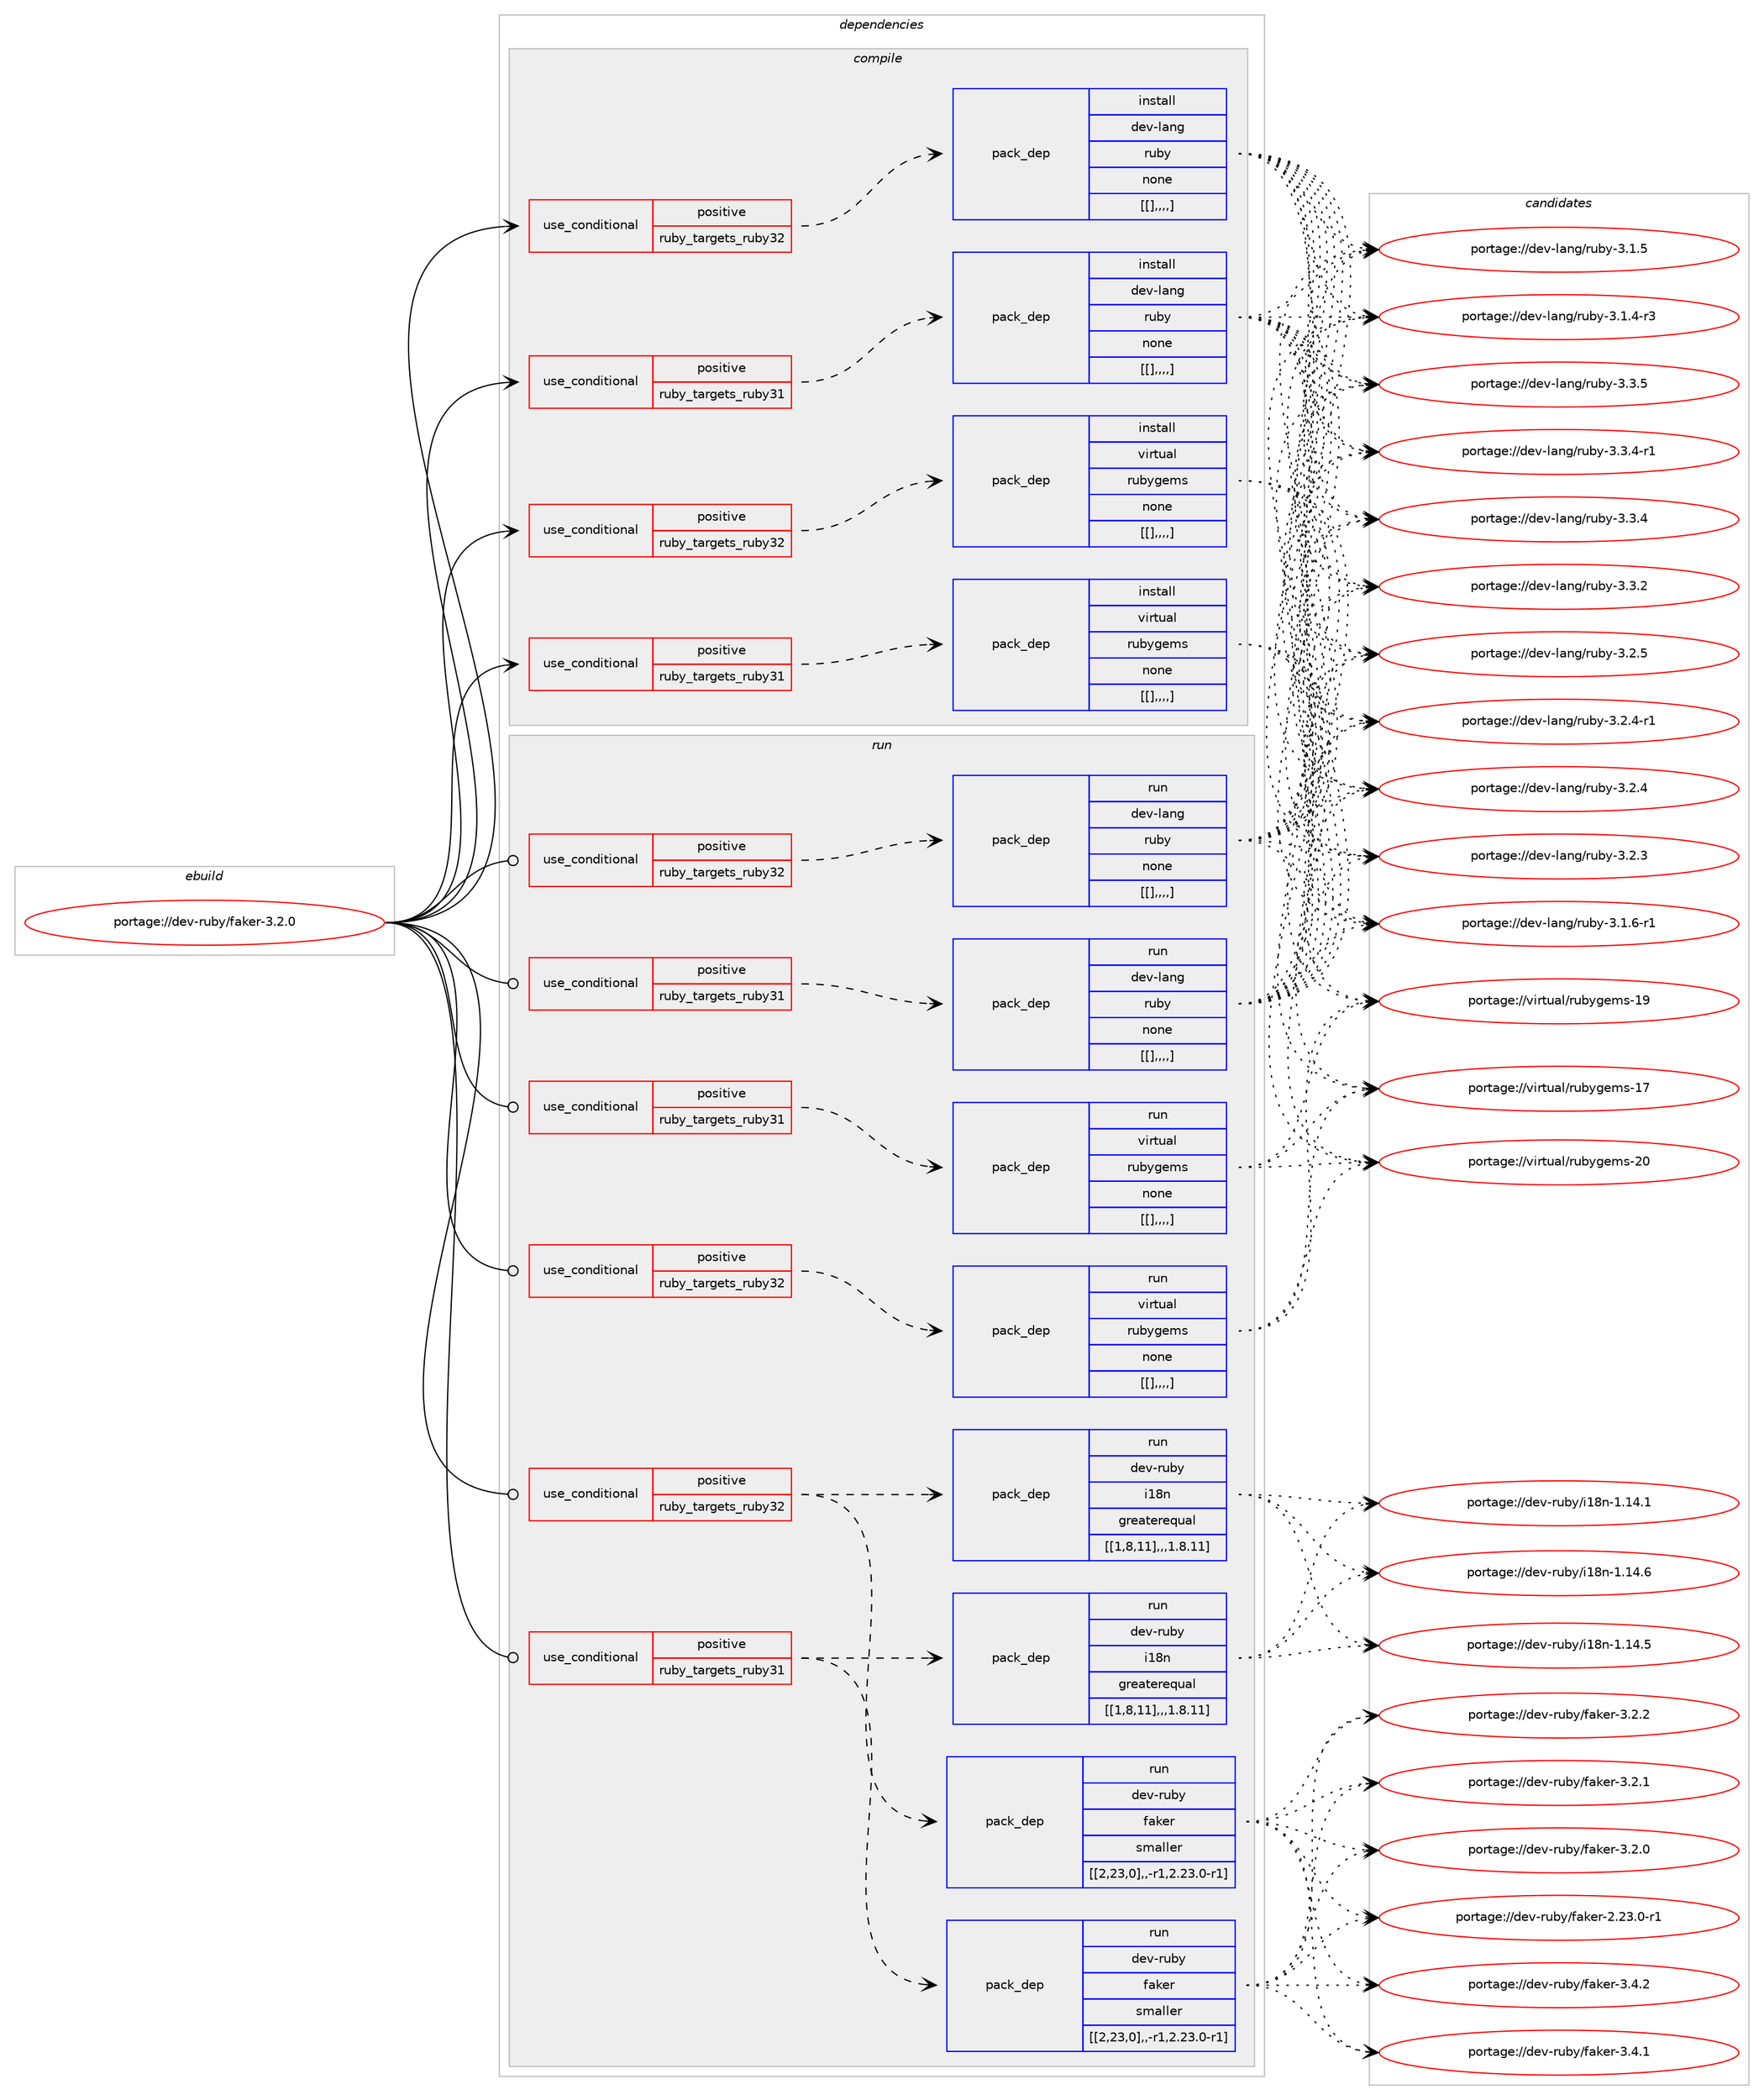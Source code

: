 digraph prolog {

# *************
# Graph options
# *************

newrank=true;
concentrate=true;
compound=true;
graph [rankdir=LR,fontname=Helvetica,fontsize=10,ranksep=1.5];#, ranksep=2.5, nodesep=0.2];
edge  [arrowhead=vee];
node  [fontname=Helvetica,fontsize=10];

# **********
# The ebuild
# **********

subgraph cluster_leftcol {
color=gray;
label=<<i>ebuild</i>>;
id [label="portage://dev-ruby/faker-3.2.0", color=red, width=4, href="../dev-ruby/faker-3.2.0.svg"];
}

# ****************
# The dependencies
# ****************

subgraph cluster_midcol {
color=gray;
label=<<i>dependencies</i>>;
subgraph cluster_compile {
fillcolor="#eeeeee";
style=filled;
label=<<i>compile</i>>;
subgraph cond49448 {
dependency187062 [label=<<TABLE BORDER="0" CELLBORDER="1" CELLSPACING="0" CELLPADDING="4"><TR><TD ROWSPAN="3" CELLPADDING="10">use_conditional</TD></TR><TR><TD>positive</TD></TR><TR><TD>ruby_targets_ruby31</TD></TR></TABLE>>, shape=none, color=red];
subgraph pack136310 {
dependency187063 [label=<<TABLE BORDER="0" CELLBORDER="1" CELLSPACING="0" CELLPADDING="4" WIDTH="220"><TR><TD ROWSPAN="6" CELLPADDING="30">pack_dep</TD></TR><TR><TD WIDTH="110">install</TD></TR><TR><TD>dev-lang</TD></TR><TR><TD>ruby</TD></TR><TR><TD>none</TD></TR><TR><TD>[[],,,,]</TD></TR></TABLE>>, shape=none, color=blue];
}
dependency187062:e -> dependency187063:w [weight=20,style="dashed",arrowhead="vee"];
}
id:e -> dependency187062:w [weight=20,style="solid",arrowhead="vee"];
subgraph cond49449 {
dependency187064 [label=<<TABLE BORDER="0" CELLBORDER="1" CELLSPACING="0" CELLPADDING="4"><TR><TD ROWSPAN="3" CELLPADDING="10">use_conditional</TD></TR><TR><TD>positive</TD></TR><TR><TD>ruby_targets_ruby31</TD></TR></TABLE>>, shape=none, color=red];
subgraph pack136311 {
dependency187065 [label=<<TABLE BORDER="0" CELLBORDER="1" CELLSPACING="0" CELLPADDING="4" WIDTH="220"><TR><TD ROWSPAN="6" CELLPADDING="30">pack_dep</TD></TR><TR><TD WIDTH="110">install</TD></TR><TR><TD>virtual</TD></TR><TR><TD>rubygems</TD></TR><TR><TD>none</TD></TR><TR><TD>[[],,,,]</TD></TR></TABLE>>, shape=none, color=blue];
}
dependency187064:e -> dependency187065:w [weight=20,style="dashed",arrowhead="vee"];
}
id:e -> dependency187064:w [weight=20,style="solid",arrowhead="vee"];
subgraph cond49450 {
dependency187066 [label=<<TABLE BORDER="0" CELLBORDER="1" CELLSPACING="0" CELLPADDING="4"><TR><TD ROWSPAN="3" CELLPADDING="10">use_conditional</TD></TR><TR><TD>positive</TD></TR><TR><TD>ruby_targets_ruby32</TD></TR></TABLE>>, shape=none, color=red];
subgraph pack136312 {
dependency187067 [label=<<TABLE BORDER="0" CELLBORDER="1" CELLSPACING="0" CELLPADDING="4" WIDTH="220"><TR><TD ROWSPAN="6" CELLPADDING="30">pack_dep</TD></TR><TR><TD WIDTH="110">install</TD></TR><TR><TD>dev-lang</TD></TR><TR><TD>ruby</TD></TR><TR><TD>none</TD></TR><TR><TD>[[],,,,]</TD></TR></TABLE>>, shape=none, color=blue];
}
dependency187066:e -> dependency187067:w [weight=20,style="dashed",arrowhead="vee"];
}
id:e -> dependency187066:w [weight=20,style="solid",arrowhead="vee"];
subgraph cond49451 {
dependency187068 [label=<<TABLE BORDER="0" CELLBORDER="1" CELLSPACING="0" CELLPADDING="4"><TR><TD ROWSPAN="3" CELLPADDING="10">use_conditional</TD></TR><TR><TD>positive</TD></TR><TR><TD>ruby_targets_ruby32</TD></TR></TABLE>>, shape=none, color=red];
subgraph pack136313 {
dependency187069 [label=<<TABLE BORDER="0" CELLBORDER="1" CELLSPACING="0" CELLPADDING="4" WIDTH="220"><TR><TD ROWSPAN="6" CELLPADDING="30">pack_dep</TD></TR><TR><TD WIDTH="110">install</TD></TR><TR><TD>virtual</TD></TR><TR><TD>rubygems</TD></TR><TR><TD>none</TD></TR><TR><TD>[[],,,,]</TD></TR></TABLE>>, shape=none, color=blue];
}
dependency187068:e -> dependency187069:w [weight=20,style="dashed",arrowhead="vee"];
}
id:e -> dependency187068:w [weight=20,style="solid",arrowhead="vee"];
}
subgraph cluster_compileandrun {
fillcolor="#eeeeee";
style=filled;
label=<<i>compile and run</i>>;
}
subgraph cluster_run {
fillcolor="#eeeeee";
style=filled;
label=<<i>run</i>>;
subgraph cond49452 {
dependency187070 [label=<<TABLE BORDER="0" CELLBORDER="1" CELLSPACING="0" CELLPADDING="4"><TR><TD ROWSPAN="3" CELLPADDING="10">use_conditional</TD></TR><TR><TD>positive</TD></TR><TR><TD>ruby_targets_ruby31</TD></TR></TABLE>>, shape=none, color=red];
subgraph pack136314 {
dependency187071 [label=<<TABLE BORDER="0" CELLBORDER="1" CELLSPACING="0" CELLPADDING="4" WIDTH="220"><TR><TD ROWSPAN="6" CELLPADDING="30">pack_dep</TD></TR><TR><TD WIDTH="110">run</TD></TR><TR><TD>dev-lang</TD></TR><TR><TD>ruby</TD></TR><TR><TD>none</TD></TR><TR><TD>[[],,,,]</TD></TR></TABLE>>, shape=none, color=blue];
}
dependency187070:e -> dependency187071:w [weight=20,style="dashed",arrowhead="vee"];
}
id:e -> dependency187070:w [weight=20,style="solid",arrowhead="odot"];
subgraph cond49453 {
dependency187072 [label=<<TABLE BORDER="0" CELLBORDER="1" CELLSPACING="0" CELLPADDING="4"><TR><TD ROWSPAN="3" CELLPADDING="10">use_conditional</TD></TR><TR><TD>positive</TD></TR><TR><TD>ruby_targets_ruby31</TD></TR></TABLE>>, shape=none, color=red];
subgraph pack136315 {
dependency187073 [label=<<TABLE BORDER="0" CELLBORDER="1" CELLSPACING="0" CELLPADDING="4" WIDTH="220"><TR><TD ROWSPAN="6" CELLPADDING="30">pack_dep</TD></TR><TR><TD WIDTH="110">run</TD></TR><TR><TD>dev-ruby</TD></TR><TR><TD>i18n</TD></TR><TR><TD>greaterequal</TD></TR><TR><TD>[[1,8,11],,,1.8.11]</TD></TR></TABLE>>, shape=none, color=blue];
}
dependency187072:e -> dependency187073:w [weight=20,style="dashed",arrowhead="vee"];
subgraph pack136316 {
dependency187074 [label=<<TABLE BORDER="0" CELLBORDER="1" CELLSPACING="0" CELLPADDING="4" WIDTH="220"><TR><TD ROWSPAN="6" CELLPADDING="30">pack_dep</TD></TR><TR><TD WIDTH="110">run</TD></TR><TR><TD>dev-ruby</TD></TR><TR><TD>faker</TD></TR><TR><TD>smaller</TD></TR><TR><TD>[[2,23,0],,-r1,2.23.0-r1]</TD></TR></TABLE>>, shape=none, color=blue];
}
dependency187072:e -> dependency187074:w [weight=20,style="dashed",arrowhead="vee"];
}
id:e -> dependency187072:w [weight=20,style="solid",arrowhead="odot"];
subgraph cond49454 {
dependency187075 [label=<<TABLE BORDER="0" CELLBORDER="1" CELLSPACING="0" CELLPADDING="4"><TR><TD ROWSPAN="3" CELLPADDING="10">use_conditional</TD></TR><TR><TD>positive</TD></TR><TR><TD>ruby_targets_ruby31</TD></TR></TABLE>>, shape=none, color=red];
subgraph pack136317 {
dependency187076 [label=<<TABLE BORDER="0" CELLBORDER="1" CELLSPACING="0" CELLPADDING="4" WIDTH="220"><TR><TD ROWSPAN="6" CELLPADDING="30">pack_dep</TD></TR><TR><TD WIDTH="110">run</TD></TR><TR><TD>virtual</TD></TR><TR><TD>rubygems</TD></TR><TR><TD>none</TD></TR><TR><TD>[[],,,,]</TD></TR></TABLE>>, shape=none, color=blue];
}
dependency187075:e -> dependency187076:w [weight=20,style="dashed",arrowhead="vee"];
}
id:e -> dependency187075:w [weight=20,style="solid",arrowhead="odot"];
subgraph cond49455 {
dependency187077 [label=<<TABLE BORDER="0" CELLBORDER="1" CELLSPACING="0" CELLPADDING="4"><TR><TD ROWSPAN="3" CELLPADDING="10">use_conditional</TD></TR><TR><TD>positive</TD></TR><TR><TD>ruby_targets_ruby32</TD></TR></TABLE>>, shape=none, color=red];
subgraph pack136318 {
dependency187078 [label=<<TABLE BORDER="0" CELLBORDER="1" CELLSPACING="0" CELLPADDING="4" WIDTH="220"><TR><TD ROWSPAN="6" CELLPADDING="30">pack_dep</TD></TR><TR><TD WIDTH="110">run</TD></TR><TR><TD>dev-lang</TD></TR><TR><TD>ruby</TD></TR><TR><TD>none</TD></TR><TR><TD>[[],,,,]</TD></TR></TABLE>>, shape=none, color=blue];
}
dependency187077:e -> dependency187078:w [weight=20,style="dashed",arrowhead="vee"];
}
id:e -> dependency187077:w [weight=20,style="solid",arrowhead="odot"];
subgraph cond49456 {
dependency187079 [label=<<TABLE BORDER="0" CELLBORDER="1" CELLSPACING="0" CELLPADDING="4"><TR><TD ROWSPAN="3" CELLPADDING="10">use_conditional</TD></TR><TR><TD>positive</TD></TR><TR><TD>ruby_targets_ruby32</TD></TR></TABLE>>, shape=none, color=red];
subgraph pack136319 {
dependency187080 [label=<<TABLE BORDER="0" CELLBORDER="1" CELLSPACING="0" CELLPADDING="4" WIDTH="220"><TR><TD ROWSPAN="6" CELLPADDING="30">pack_dep</TD></TR><TR><TD WIDTH="110">run</TD></TR><TR><TD>dev-ruby</TD></TR><TR><TD>i18n</TD></TR><TR><TD>greaterequal</TD></TR><TR><TD>[[1,8,11],,,1.8.11]</TD></TR></TABLE>>, shape=none, color=blue];
}
dependency187079:e -> dependency187080:w [weight=20,style="dashed",arrowhead="vee"];
subgraph pack136320 {
dependency187081 [label=<<TABLE BORDER="0" CELLBORDER="1" CELLSPACING="0" CELLPADDING="4" WIDTH="220"><TR><TD ROWSPAN="6" CELLPADDING="30">pack_dep</TD></TR><TR><TD WIDTH="110">run</TD></TR><TR><TD>dev-ruby</TD></TR><TR><TD>faker</TD></TR><TR><TD>smaller</TD></TR><TR><TD>[[2,23,0],,-r1,2.23.0-r1]</TD></TR></TABLE>>, shape=none, color=blue];
}
dependency187079:e -> dependency187081:w [weight=20,style="dashed",arrowhead="vee"];
}
id:e -> dependency187079:w [weight=20,style="solid",arrowhead="odot"];
subgraph cond49457 {
dependency187082 [label=<<TABLE BORDER="0" CELLBORDER="1" CELLSPACING="0" CELLPADDING="4"><TR><TD ROWSPAN="3" CELLPADDING="10">use_conditional</TD></TR><TR><TD>positive</TD></TR><TR><TD>ruby_targets_ruby32</TD></TR></TABLE>>, shape=none, color=red];
subgraph pack136321 {
dependency187083 [label=<<TABLE BORDER="0" CELLBORDER="1" CELLSPACING="0" CELLPADDING="4" WIDTH="220"><TR><TD ROWSPAN="6" CELLPADDING="30">pack_dep</TD></TR><TR><TD WIDTH="110">run</TD></TR><TR><TD>virtual</TD></TR><TR><TD>rubygems</TD></TR><TR><TD>none</TD></TR><TR><TD>[[],,,,]</TD></TR></TABLE>>, shape=none, color=blue];
}
dependency187082:e -> dependency187083:w [weight=20,style="dashed",arrowhead="vee"];
}
id:e -> dependency187082:w [weight=20,style="solid",arrowhead="odot"];
}
}

# **************
# The candidates
# **************

subgraph cluster_choices {
rank=same;
color=gray;
label=<<i>candidates</i>>;

subgraph choice136310 {
color=black;
nodesep=1;
choice10010111845108971101034711411798121455146514653 [label="portage://dev-lang/ruby-3.3.5", color=red, width=4,href="../dev-lang/ruby-3.3.5.svg"];
choice100101118451089711010347114117981214551465146524511449 [label="portage://dev-lang/ruby-3.3.4-r1", color=red, width=4,href="../dev-lang/ruby-3.3.4-r1.svg"];
choice10010111845108971101034711411798121455146514652 [label="portage://dev-lang/ruby-3.3.4", color=red, width=4,href="../dev-lang/ruby-3.3.4.svg"];
choice10010111845108971101034711411798121455146514650 [label="portage://dev-lang/ruby-3.3.2", color=red, width=4,href="../dev-lang/ruby-3.3.2.svg"];
choice10010111845108971101034711411798121455146504653 [label="portage://dev-lang/ruby-3.2.5", color=red, width=4,href="../dev-lang/ruby-3.2.5.svg"];
choice100101118451089711010347114117981214551465046524511449 [label="portage://dev-lang/ruby-3.2.4-r1", color=red, width=4,href="../dev-lang/ruby-3.2.4-r1.svg"];
choice10010111845108971101034711411798121455146504652 [label="portage://dev-lang/ruby-3.2.4", color=red, width=4,href="../dev-lang/ruby-3.2.4.svg"];
choice10010111845108971101034711411798121455146504651 [label="portage://dev-lang/ruby-3.2.3", color=red, width=4,href="../dev-lang/ruby-3.2.3.svg"];
choice100101118451089711010347114117981214551464946544511449 [label="portage://dev-lang/ruby-3.1.6-r1", color=red, width=4,href="../dev-lang/ruby-3.1.6-r1.svg"];
choice10010111845108971101034711411798121455146494653 [label="portage://dev-lang/ruby-3.1.5", color=red, width=4,href="../dev-lang/ruby-3.1.5.svg"];
choice100101118451089711010347114117981214551464946524511451 [label="portage://dev-lang/ruby-3.1.4-r3", color=red, width=4,href="../dev-lang/ruby-3.1.4-r3.svg"];
dependency187063:e -> choice10010111845108971101034711411798121455146514653:w [style=dotted,weight="100"];
dependency187063:e -> choice100101118451089711010347114117981214551465146524511449:w [style=dotted,weight="100"];
dependency187063:e -> choice10010111845108971101034711411798121455146514652:w [style=dotted,weight="100"];
dependency187063:e -> choice10010111845108971101034711411798121455146514650:w [style=dotted,weight="100"];
dependency187063:e -> choice10010111845108971101034711411798121455146504653:w [style=dotted,weight="100"];
dependency187063:e -> choice100101118451089711010347114117981214551465046524511449:w [style=dotted,weight="100"];
dependency187063:e -> choice10010111845108971101034711411798121455146504652:w [style=dotted,weight="100"];
dependency187063:e -> choice10010111845108971101034711411798121455146504651:w [style=dotted,weight="100"];
dependency187063:e -> choice100101118451089711010347114117981214551464946544511449:w [style=dotted,weight="100"];
dependency187063:e -> choice10010111845108971101034711411798121455146494653:w [style=dotted,weight="100"];
dependency187063:e -> choice100101118451089711010347114117981214551464946524511451:w [style=dotted,weight="100"];
}
subgraph choice136311 {
color=black;
nodesep=1;
choice118105114116117971084711411798121103101109115455048 [label="portage://virtual/rubygems-20", color=red, width=4,href="../virtual/rubygems-20.svg"];
choice118105114116117971084711411798121103101109115454957 [label="portage://virtual/rubygems-19", color=red, width=4,href="../virtual/rubygems-19.svg"];
choice118105114116117971084711411798121103101109115454955 [label="portage://virtual/rubygems-17", color=red, width=4,href="../virtual/rubygems-17.svg"];
dependency187065:e -> choice118105114116117971084711411798121103101109115455048:w [style=dotted,weight="100"];
dependency187065:e -> choice118105114116117971084711411798121103101109115454957:w [style=dotted,weight="100"];
dependency187065:e -> choice118105114116117971084711411798121103101109115454955:w [style=dotted,weight="100"];
}
subgraph choice136312 {
color=black;
nodesep=1;
choice10010111845108971101034711411798121455146514653 [label="portage://dev-lang/ruby-3.3.5", color=red, width=4,href="../dev-lang/ruby-3.3.5.svg"];
choice100101118451089711010347114117981214551465146524511449 [label="portage://dev-lang/ruby-3.3.4-r1", color=red, width=4,href="../dev-lang/ruby-3.3.4-r1.svg"];
choice10010111845108971101034711411798121455146514652 [label="portage://dev-lang/ruby-3.3.4", color=red, width=4,href="../dev-lang/ruby-3.3.4.svg"];
choice10010111845108971101034711411798121455146514650 [label="portage://dev-lang/ruby-3.3.2", color=red, width=4,href="../dev-lang/ruby-3.3.2.svg"];
choice10010111845108971101034711411798121455146504653 [label="portage://dev-lang/ruby-3.2.5", color=red, width=4,href="../dev-lang/ruby-3.2.5.svg"];
choice100101118451089711010347114117981214551465046524511449 [label="portage://dev-lang/ruby-3.2.4-r1", color=red, width=4,href="../dev-lang/ruby-3.2.4-r1.svg"];
choice10010111845108971101034711411798121455146504652 [label="portage://dev-lang/ruby-3.2.4", color=red, width=4,href="../dev-lang/ruby-3.2.4.svg"];
choice10010111845108971101034711411798121455146504651 [label="portage://dev-lang/ruby-3.2.3", color=red, width=4,href="../dev-lang/ruby-3.2.3.svg"];
choice100101118451089711010347114117981214551464946544511449 [label="portage://dev-lang/ruby-3.1.6-r1", color=red, width=4,href="../dev-lang/ruby-3.1.6-r1.svg"];
choice10010111845108971101034711411798121455146494653 [label="portage://dev-lang/ruby-3.1.5", color=red, width=4,href="../dev-lang/ruby-3.1.5.svg"];
choice100101118451089711010347114117981214551464946524511451 [label="portage://dev-lang/ruby-3.1.4-r3", color=red, width=4,href="../dev-lang/ruby-3.1.4-r3.svg"];
dependency187067:e -> choice10010111845108971101034711411798121455146514653:w [style=dotted,weight="100"];
dependency187067:e -> choice100101118451089711010347114117981214551465146524511449:w [style=dotted,weight="100"];
dependency187067:e -> choice10010111845108971101034711411798121455146514652:w [style=dotted,weight="100"];
dependency187067:e -> choice10010111845108971101034711411798121455146514650:w [style=dotted,weight="100"];
dependency187067:e -> choice10010111845108971101034711411798121455146504653:w [style=dotted,weight="100"];
dependency187067:e -> choice100101118451089711010347114117981214551465046524511449:w [style=dotted,weight="100"];
dependency187067:e -> choice10010111845108971101034711411798121455146504652:w [style=dotted,weight="100"];
dependency187067:e -> choice10010111845108971101034711411798121455146504651:w [style=dotted,weight="100"];
dependency187067:e -> choice100101118451089711010347114117981214551464946544511449:w [style=dotted,weight="100"];
dependency187067:e -> choice10010111845108971101034711411798121455146494653:w [style=dotted,weight="100"];
dependency187067:e -> choice100101118451089711010347114117981214551464946524511451:w [style=dotted,weight="100"];
}
subgraph choice136313 {
color=black;
nodesep=1;
choice118105114116117971084711411798121103101109115455048 [label="portage://virtual/rubygems-20", color=red, width=4,href="../virtual/rubygems-20.svg"];
choice118105114116117971084711411798121103101109115454957 [label="portage://virtual/rubygems-19", color=red, width=4,href="../virtual/rubygems-19.svg"];
choice118105114116117971084711411798121103101109115454955 [label="portage://virtual/rubygems-17", color=red, width=4,href="../virtual/rubygems-17.svg"];
dependency187069:e -> choice118105114116117971084711411798121103101109115455048:w [style=dotted,weight="100"];
dependency187069:e -> choice118105114116117971084711411798121103101109115454957:w [style=dotted,weight="100"];
dependency187069:e -> choice118105114116117971084711411798121103101109115454955:w [style=dotted,weight="100"];
}
subgraph choice136314 {
color=black;
nodesep=1;
choice10010111845108971101034711411798121455146514653 [label="portage://dev-lang/ruby-3.3.5", color=red, width=4,href="../dev-lang/ruby-3.3.5.svg"];
choice100101118451089711010347114117981214551465146524511449 [label="portage://dev-lang/ruby-3.3.4-r1", color=red, width=4,href="../dev-lang/ruby-3.3.4-r1.svg"];
choice10010111845108971101034711411798121455146514652 [label="portage://dev-lang/ruby-3.3.4", color=red, width=4,href="../dev-lang/ruby-3.3.4.svg"];
choice10010111845108971101034711411798121455146514650 [label="portage://dev-lang/ruby-3.3.2", color=red, width=4,href="../dev-lang/ruby-3.3.2.svg"];
choice10010111845108971101034711411798121455146504653 [label="portage://dev-lang/ruby-3.2.5", color=red, width=4,href="../dev-lang/ruby-3.2.5.svg"];
choice100101118451089711010347114117981214551465046524511449 [label="portage://dev-lang/ruby-3.2.4-r1", color=red, width=4,href="../dev-lang/ruby-3.2.4-r1.svg"];
choice10010111845108971101034711411798121455146504652 [label="portage://dev-lang/ruby-3.2.4", color=red, width=4,href="../dev-lang/ruby-3.2.4.svg"];
choice10010111845108971101034711411798121455146504651 [label="portage://dev-lang/ruby-3.2.3", color=red, width=4,href="../dev-lang/ruby-3.2.3.svg"];
choice100101118451089711010347114117981214551464946544511449 [label="portage://dev-lang/ruby-3.1.6-r1", color=red, width=4,href="../dev-lang/ruby-3.1.6-r1.svg"];
choice10010111845108971101034711411798121455146494653 [label="portage://dev-lang/ruby-3.1.5", color=red, width=4,href="../dev-lang/ruby-3.1.5.svg"];
choice100101118451089711010347114117981214551464946524511451 [label="portage://dev-lang/ruby-3.1.4-r3", color=red, width=4,href="../dev-lang/ruby-3.1.4-r3.svg"];
dependency187071:e -> choice10010111845108971101034711411798121455146514653:w [style=dotted,weight="100"];
dependency187071:e -> choice100101118451089711010347114117981214551465146524511449:w [style=dotted,weight="100"];
dependency187071:e -> choice10010111845108971101034711411798121455146514652:w [style=dotted,weight="100"];
dependency187071:e -> choice10010111845108971101034711411798121455146514650:w [style=dotted,weight="100"];
dependency187071:e -> choice10010111845108971101034711411798121455146504653:w [style=dotted,weight="100"];
dependency187071:e -> choice100101118451089711010347114117981214551465046524511449:w [style=dotted,weight="100"];
dependency187071:e -> choice10010111845108971101034711411798121455146504652:w [style=dotted,weight="100"];
dependency187071:e -> choice10010111845108971101034711411798121455146504651:w [style=dotted,weight="100"];
dependency187071:e -> choice100101118451089711010347114117981214551464946544511449:w [style=dotted,weight="100"];
dependency187071:e -> choice10010111845108971101034711411798121455146494653:w [style=dotted,weight="100"];
dependency187071:e -> choice100101118451089711010347114117981214551464946524511451:w [style=dotted,weight="100"];
}
subgraph choice136315 {
color=black;
nodesep=1;
choice100101118451141179812147105495611045494649524654 [label="portage://dev-ruby/i18n-1.14.6", color=red, width=4,href="../dev-ruby/i18n-1.14.6.svg"];
choice100101118451141179812147105495611045494649524653 [label="portage://dev-ruby/i18n-1.14.5", color=red, width=4,href="../dev-ruby/i18n-1.14.5.svg"];
choice100101118451141179812147105495611045494649524649 [label="portage://dev-ruby/i18n-1.14.1", color=red, width=4,href="../dev-ruby/i18n-1.14.1.svg"];
dependency187073:e -> choice100101118451141179812147105495611045494649524654:w [style=dotted,weight="100"];
dependency187073:e -> choice100101118451141179812147105495611045494649524653:w [style=dotted,weight="100"];
dependency187073:e -> choice100101118451141179812147105495611045494649524649:w [style=dotted,weight="100"];
}
subgraph choice136316 {
color=black;
nodesep=1;
choice10010111845114117981214710297107101114455146524650 [label="portage://dev-ruby/faker-3.4.2", color=red, width=4,href="../dev-ruby/faker-3.4.2.svg"];
choice10010111845114117981214710297107101114455146524649 [label="portage://dev-ruby/faker-3.4.1", color=red, width=4,href="../dev-ruby/faker-3.4.1.svg"];
choice10010111845114117981214710297107101114455146504650 [label="portage://dev-ruby/faker-3.2.2", color=red, width=4,href="../dev-ruby/faker-3.2.2.svg"];
choice10010111845114117981214710297107101114455146504649 [label="portage://dev-ruby/faker-3.2.1", color=red, width=4,href="../dev-ruby/faker-3.2.1.svg"];
choice10010111845114117981214710297107101114455146504648 [label="portage://dev-ruby/faker-3.2.0", color=red, width=4,href="../dev-ruby/faker-3.2.0.svg"];
choice10010111845114117981214710297107101114455046505146484511449 [label="portage://dev-ruby/faker-2.23.0-r1", color=red, width=4,href="../dev-ruby/faker-2.23.0-r1.svg"];
dependency187074:e -> choice10010111845114117981214710297107101114455146524650:w [style=dotted,weight="100"];
dependency187074:e -> choice10010111845114117981214710297107101114455146524649:w [style=dotted,weight="100"];
dependency187074:e -> choice10010111845114117981214710297107101114455146504650:w [style=dotted,weight="100"];
dependency187074:e -> choice10010111845114117981214710297107101114455146504649:w [style=dotted,weight="100"];
dependency187074:e -> choice10010111845114117981214710297107101114455146504648:w [style=dotted,weight="100"];
dependency187074:e -> choice10010111845114117981214710297107101114455046505146484511449:w [style=dotted,weight="100"];
}
subgraph choice136317 {
color=black;
nodesep=1;
choice118105114116117971084711411798121103101109115455048 [label="portage://virtual/rubygems-20", color=red, width=4,href="../virtual/rubygems-20.svg"];
choice118105114116117971084711411798121103101109115454957 [label="portage://virtual/rubygems-19", color=red, width=4,href="../virtual/rubygems-19.svg"];
choice118105114116117971084711411798121103101109115454955 [label="portage://virtual/rubygems-17", color=red, width=4,href="../virtual/rubygems-17.svg"];
dependency187076:e -> choice118105114116117971084711411798121103101109115455048:w [style=dotted,weight="100"];
dependency187076:e -> choice118105114116117971084711411798121103101109115454957:w [style=dotted,weight="100"];
dependency187076:e -> choice118105114116117971084711411798121103101109115454955:w [style=dotted,weight="100"];
}
subgraph choice136318 {
color=black;
nodesep=1;
choice10010111845108971101034711411798121455146514653 [label="portage://dev-lang/ruby-3.3.5", color=red, width=4,href="../dev-lang/ruby-3.3.5.svg"];
choice100101118451089711010347114117981214551465146524511449 [label="portage://dev-lang/ruby-3.3.4-r1", color=red, width=4,href="../dev-lang/ruby-3.3.4-r1.svg"];
choice10010111845108971101034711411798121455146514652 [label="portage://dev-lang/ruby-3.3.4", color=red, width=4,href="../dev-lang/ruby-3.3.4.svg"];
choice10010111845108971101034711411798121455146514650 [label="portage://dev-lang/ruby-3.3.2", color=red, width=4,href="../dev-lang/ruby-3.3.2.svg"];
choice10010111845108971101034711411798121455146504653 [label="portage://dev-lang/ruby-3.2.5", color=red, width=4,href="../dev-lang/ruby-3.2.5.svg"];
choice100101118451089711010347114117981214551465046524511449 [label="portage://dev-lang/ruby-3.2.4-r1", color=red, width=4,href="../dev-lang/ruby-3.2.4-r1.svg"];
choice10010111845108971101034711411798121455146504652 [label="portage://dev-lang/ruby-3.2.4", color=red, width=4,href="../dev-lang/ruby-3.2.4.svg"];
choice10010111845108971101034711411798121455146504651 [label="portage://dev-lang/ruby-3.2.3", color=red, width=4,href="../dev-lang/ruby-3.2.3.svg"];
choice100101118451089711010347114117981214551464946544511449 [label="portage://dev-lang/ruby-3.1.6-r1", color=red, width=4,href="../dev-lang/ruby-3.1.6-r1.svg"];
choice10010111845108971101034711411798121455146494653 [label="portage://dev-lang/ruby-3.1.5", color=red, width=4,href="../dev-lang/ruby-3.1.5.svg"];
choice100101118451089711010347114117981214551464946524511451 [label="portage://dev-lang/ruby-3.1.4-r3", color=red, width=4,href="../dev-lang/ruby-3.1.4-r3.svg"];
dependency187078:e -> choice10010111845108971101034711411798121455146514653:w [style=dotted,weight="100"];
dependency187078:e -> choice100101118451089711010347114117981214551465146524511449:w [style=dotted,weight="100"];
dependency187078:e -> choice10010111845108971101034711411798121455146514652:w [style=dotted,weight="100"];
dependency187078:e -> choice10010111845108971101034711411798121455146514650:w [style=dotted,weight="100"];
dependency187078:e -> choice10010111845108971101034711411798121455146504653:w [style=dotted,weight="100"];
dependency187078:e -> choice100101118451089711010347114117981214551465046524511449:w [style=dotted,weight="100"];
dependency187078:e -> choice10010111845108971101034711411798121455146504652:w [style=dotted,weight="100"];
dependency187078:e -> choice10010111845108971101034711411798121455146504651:w [style=dotted,weight="100"];
dependency187078:e -> choice100101118451089711010347114117981214551464946544511449:w [style=dotted,weight="100"];
dependency187078:e -> choice10010111845108971101034711411798121455146494653:w [style=dotted,weight="100"];
dependency187078:e -> choice100101118451089711010347114117981214551464946524511451:w [style=dotted,weight="100"];
}
subgraph choice136319 {
color=black;
nodesep=1;
choice100101118451141179812147105495611045494649524654 [label="portage://dev-ruby/i18n-1.14.6", color=red, width=4,href="../dev-ruby/i18n-1.14.6.svg"];
choice100101118451141179812147105495611045494649524653 [label="portage://dev-ruby/i18n-1.14.5", color=red, width=4,href="../dev-ruby/i18n-1.14.5.svg"];
choice100101118451141179812147105495611045494649524649 [label="portage://dev-ruby/i18n-1.14.1", color=red, width=4,href="../dev-ruby/i18n-1.14.1.svg"];
dependency187080:e -> choice100101118451141179812147105495611045494649524654:w [style=dotted,weight="100"];
dependency187080:e -> choice100101118451141179812147105495611045494649524653:w [style=dotted,weight="100"];
dependency187080:e -> choice100101118451141179812147105495611045494649524649:w [style=dotted,weight="100"];
}
subgraph choice136320 {
color=black;
nodesep=1;
choice10010111845114117981214710297107101114455146524650 [label="portage://dev-ruby/faker-3.4.2", color=red, width=4,href="../dev-ruby/faker-3.4.2.svg"];
choice10010111845114117981214710297107101114455146524649 [label="portage://dev-ruby/faker-3.4.1", color=red, width=4,href="../dev-ruby/faker-3.4.1.svg"];
choice10010111845114117981214710297107101114455146504650 [label="portage://dev-ruby/faker-3.2.2", color=red, width=4,href="../dev-ruby/faker-3.2.2.svg"];
choice10010111845114117981214710297107101114455146504649 [label="portage://dev-ruby/faker-3.2.1", color=red, width=4,href="../dev-ruby/faker-3.2.1.svg"];
choice10010111845114117981214710297107101114455146504648 [label="portage://dev-ruby/faker-3.2.0", color=red, width=4,href="../dev-ruby/faker-3.2.0.svg"];
choice10010111845114117981214710297107101114455046505146484511449 [label="portage://dev-ruby/faker-2.23.0-r1", color=red, width=4,href="../dev-ruby/faker-2.23.0-r1.svg"];
dependency187081:e -> choice10010111845114117981214710297107101114455146524650:w [style=dotted,weight="100"];
dependency187081:e -> choice10010111845114117981214710297107101114455146524649:w [style=dotted,weight="100"];
dependency187081:e -> choice10010111845114117981214710297107101114455146504650:w [style=dotted,weight="100"];
dependency187081:e -> choice10010111845114117981214710297107101114455146504649:w [style=dotted,weight="100"];
dependency187081:e -> choice10010111845114117981214710297107101114455146504648:w [style=dotted,weight="100"];
dependency187081:e -> choice10010111845114117981214710297107101114455046505146484511449:w [style=dotted,weight="100"];
}
subgraph choice136321 {
color=black;
nodesep=1;
choice118105114116117971084711411798121103101109115455048 [label="portage://virtual/rubygems-20", color=red, width=4,href="../virtual/rubygems-20.svg"];
choice118105114116117971084711411798121103101109115454957 [label="portage://virtual/rubygems-19", color=red, width=4,href="../virtual/rubygems-19.svg"];
choice118105114116117971084711411798121103101109115454955 [label="portage://virtual/rubygems-17", color=red, width=4,href="../virtual/rubygems-17.svg"];
dependency187083:e -> choice118105114116117971084711411798121103101109115455048:w [style=dotted,weight="100"];
dependency187083:e -> choice118105114116117971084711411798121103101109115454957:w [style=dotted,weight="100"];
dependency187083:e -> choice118105114116117971084711411798121103101109115454955:w [style=dotted,weight="100"];
}
}

}
